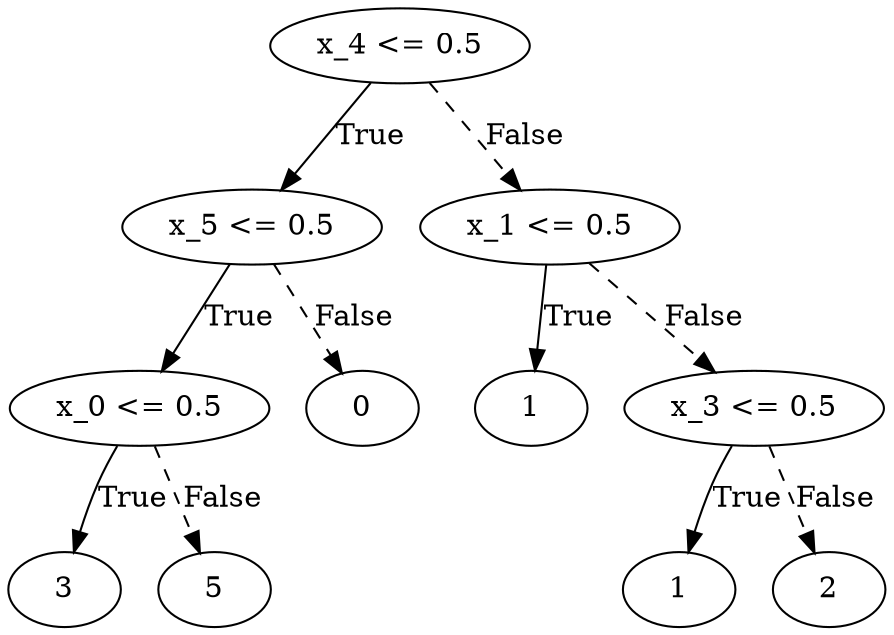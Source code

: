 digraph {
0 [label="x_4 <= 0.5"];
1 [label="x_5 <= 0.5"];
2 [label="x_0 <= 0.5"];
3 [label="3"];
2 -> 3 [label="True"];
4 [label="5"];
2 -> 4 [style="dashed", label="False"];
1 -> 2 [label="True"];
5 [label="0"];
1 -> 5 [style="dashed", label="False"];
0 -> 1 [label="True"];
6 [label="x_1 <= 0.5"];
7 [label="1"];
6 -> 7 [label="True"];
8 [label="x_3 <= 0.5"];
9 [label="1"];
8 -> 9 [label="True"];
10 [label="2"];
8 -> 10 [style="dashed", label="False"];
6 -> 8 [style="dashed", label="False"];
0 -> 6 [style="dashed", label="False"];

}